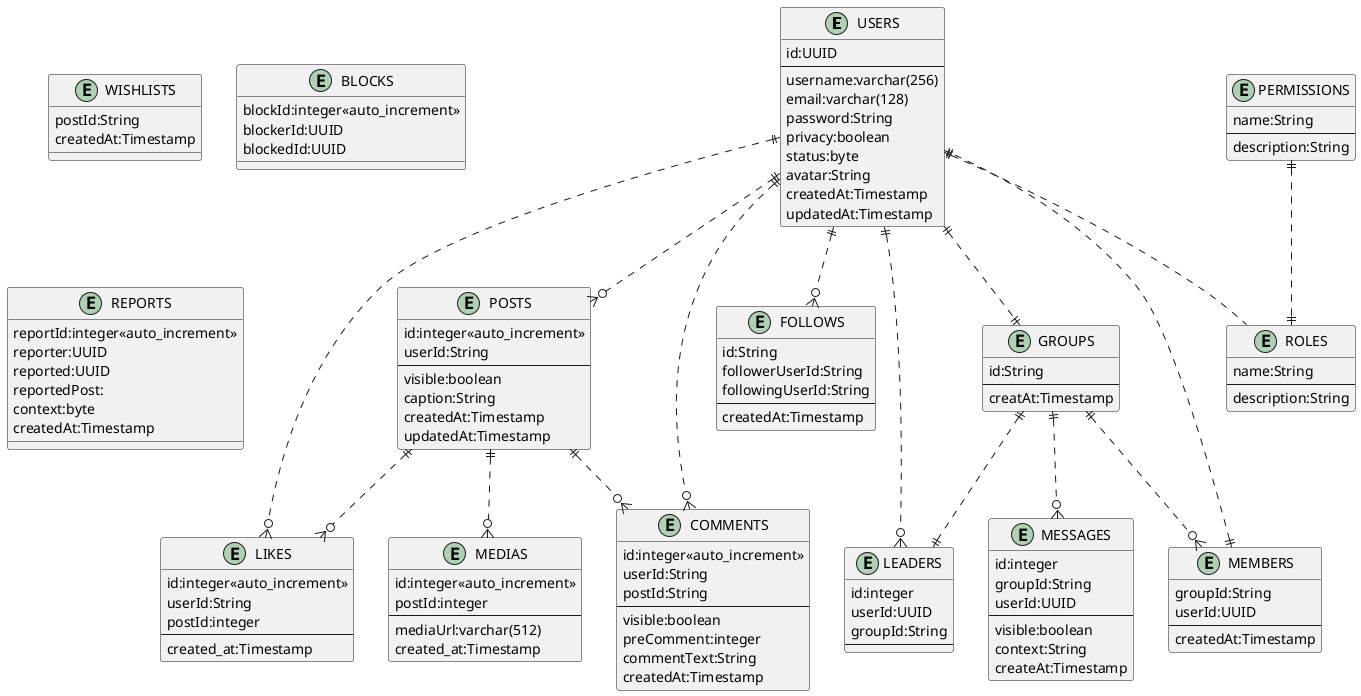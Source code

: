 @startuml

entity "USERS" as u {
    id:UUID
    --
    username:varchar(256)
    email:varchar(128)
    password:String
    privacy:boolean  /'Public || Private'/
    status:byte     /'trang thai cua nguoi dung. Han che, thoai mai, chua xac thuc'/
    avatar:String   /'anh dai dien nguoi dung'/
    createdAt:Timestamp
    updatedAt:Timestamp
}

entity "LIKES" as l {
    id:integer<<auto_increment>> 
    userId:String
    postId:integer
    --
    created_at:Timestamp
}

entity "POSTS" as p {
    id:integer<<auto_increment>>
    userId:String
    --
    visible:boolean /'True:hien thi, False: an'/
    caption:String
    createdAt:Timestamp
    updatedAt:Timestamp
}

entity "MEDIAS" as m {
    id:integer<<auto_increment>>
    postId:integer
    --
    mediaUrl:varchar(512)
    created_at:Timestamp
}

entity "COMMENTS" as c {
    id:integer<<auto_increment>>
    userId:String
    postId:String
    --
    visible:boolean /'True: hien'/
    preComment:integer
    commentText:String
    createdAt:Timestamp
}

entity "FOLLOWS" as f {
    id:String
    followerUserId:String
    followingUserId:String
    --
    createdAt:Timestamp
}

entity "GROUPS" as g{
    id:String
    ---
    creatAt:Timestamp
}

entity "MEMBERS" as mem{
    groupId:String
    userId:UUID
    ---
    createdAt:Timestamp
}

entity "LEADERS" as le{
    id:integer
    userId:UUID
    groupId:String
    ---
}

entity "MESSAGES" as me{
    id:integer
    groupId:String
    userId:UUID
    ---
    visible:boolean
    context:String
    createAt:Timestamp
}

entity "ROLES" as ro{
    name:String
    ---
    description:String
}

entity "PERMISSIONS" as pe{
    name:String
    ---
    description:String
}

/'Tin noi bat'/
entity "WISHLISTS" as wl{
    postId:String
    createdAt:Timestamp
}

/''/
entity "BLOCKS" as bl{
    blockId:integer<<auto_increment>>
    blockerId:UUID
    blockedId:UUID
}

entity "REPORTS" as rp{
    reportId:integer<<auto_increment>>
    reporter:UUID /'id nguoi tao phieu report'/
    reported:UUID  /'id cua nguoi bi report'/
    reportedPost:   /'id cua bai post bi report'/
    context:byte
    createdAt:Timestamp
}

u ||..o{ p
u ||..o{ f
u ||..o{ l
u ||..o{ c
u ||..|| g
u ||..o{ le
u ||.. ro
p ||..o{ m
p ||..o{ c
p ||..o{ l
g ||..o{ me
pe ||..|| ro
g ||..o{ mem
mem ||..|| u
g ||..|| le

@enduml